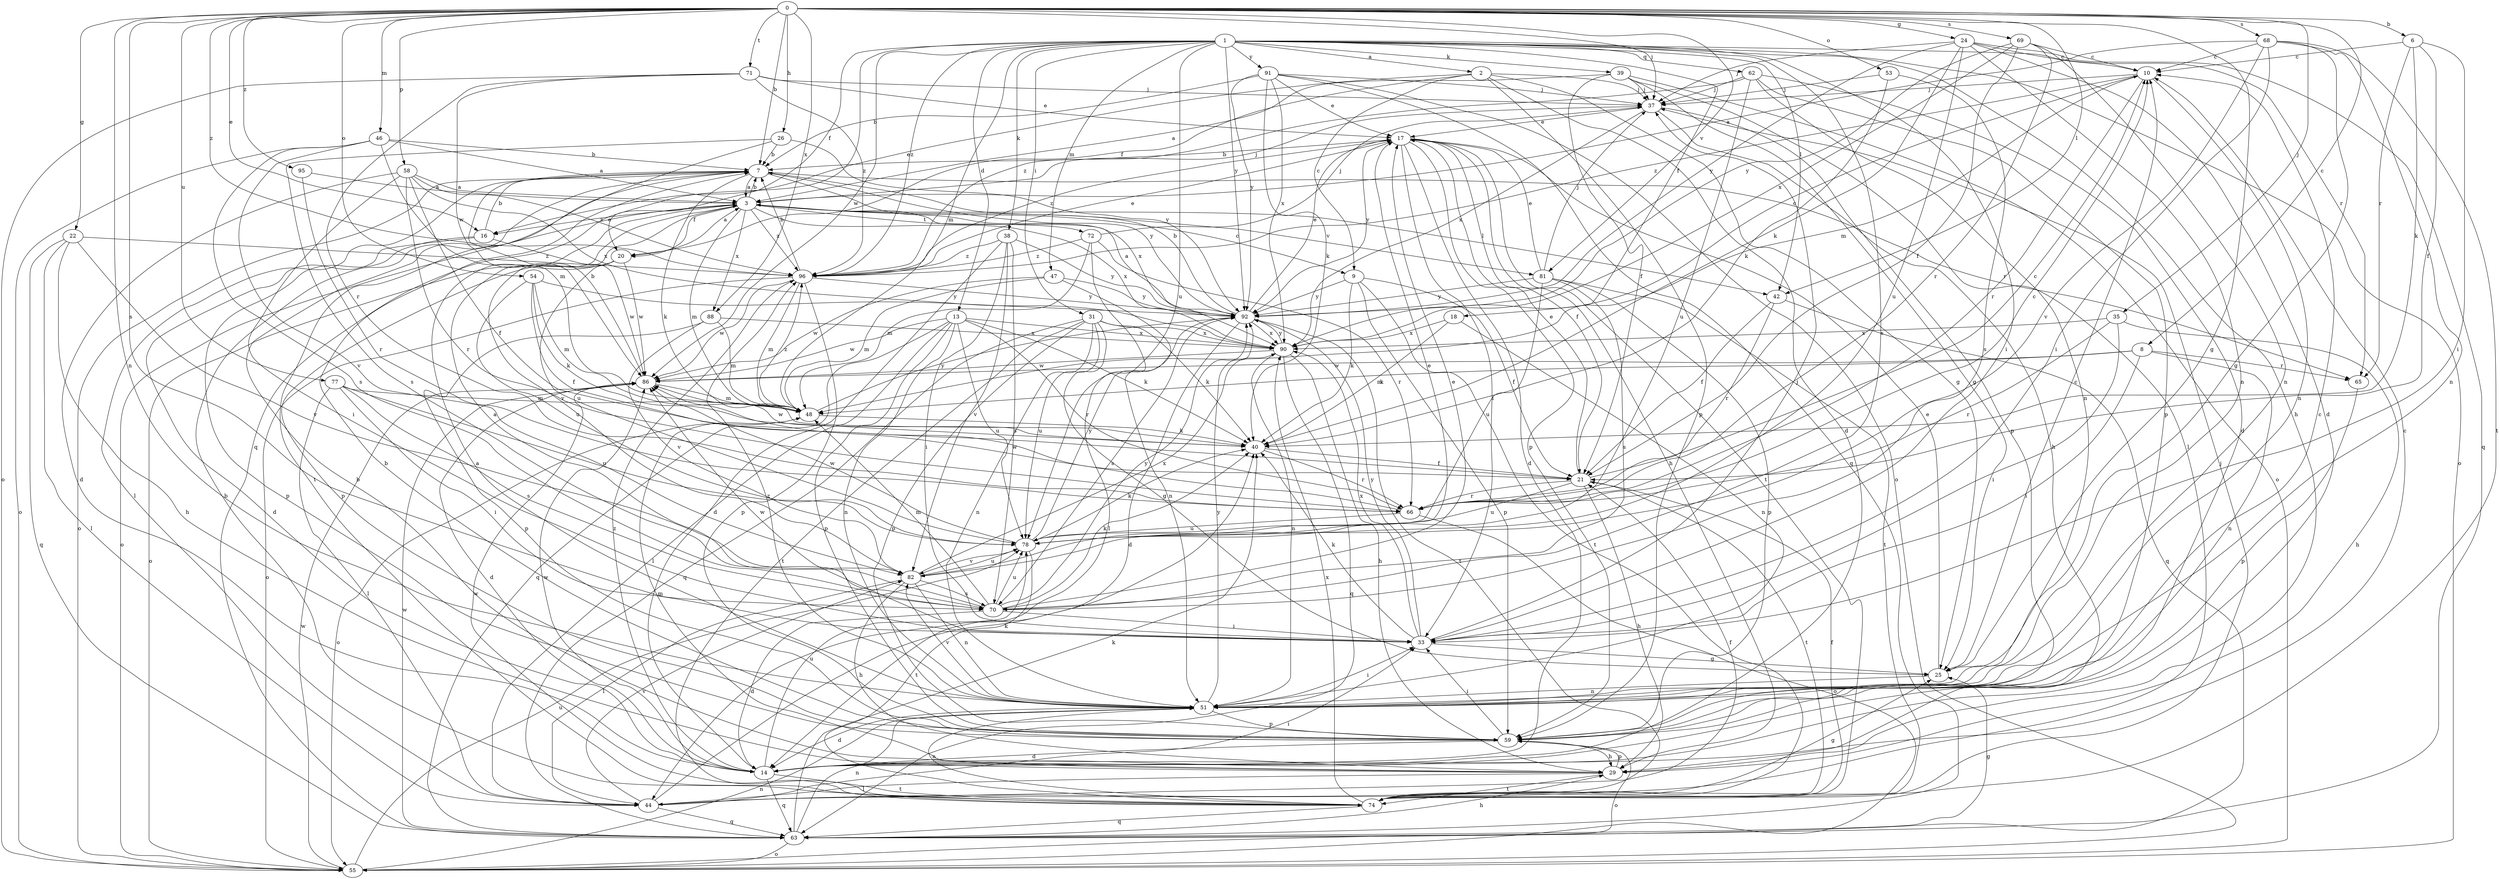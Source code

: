 strict digraph  {
0;
1;
2;
3;
6;
7;
8;
9;
10;
13;
14;
16;
17;
18;
20;
21;
22;
24;
25;
26;
29;
31;
33;
35;
37;
38;
39;
40;
42;
44;
46;
47;
48;
51;
53;
54;
55;
58;
59;
62;
63;
65;
66;
68;
69;
70;
71;
72;
74;
77;
78;
81;
82;
86;
88;
90;
91;
92;
95;
96;
0 -> 6  [label=b];
0 -> 7  [label=b];
0 -> 8  [label=c];
0 -> 16  [label=e];
0 -> 22  [label=g];
0 -> 24  [label=g];
0 -> 25  [label=g];
0 -> 26  [label=h];
0 -> 35  [label=j];
0 -> 37  [label=j];
0 -> 42  [label=l];
0 -> 46  [label=m];
0 -> 51  [label=n];
0 -> 53  [label=o];
0 -> 54  [label=o];
0 -> 58  [label=p];
0 -> 68  [label=s];
0 -> 69  [label=s];
0 -> 70  [label=s];
0 -> 71  [label=t];
0 -> 77  [label=u];
0 -> 81  [label=v];
0 -> 88  [label=x];
0 -> 95  [label=z];
0 -> 96  [label=z];
1 -> 2  [label=a];
1 -> 13  [label=d];
1 -> 18  [label=f];
1 -> 20  [label=f];
1 -> 29  [label=h];
1 -> 31  [label=i];
1 -> 33  [label=i];
1 -> 38  [label=k];
1 -> 39  [label=k];
1 -> 42  [label=l];
1 -> 47  [label=m];
1 -> 48  [label=m];
1 -> 55  [label=o];
1 -> 62  [label=q];
1 -> 63  [label=q];
1 -> 65  [label=r];
1 -> 70  [label=s];
1 -> 78  [label=u];
1 -> 86  [label=w];
1 -> 91  [label=y];
1 -> 92  [label=y];
1 -> 96  [label=z];
2 -> 9  [label=c];
2 -> 14  [label=d];
2 -> 16  [label=e];
2 -> 20  [label=f];
2 -> 25  [label=g];
2 -> 37  [label=j];
2 -> 59  [label=p];
3 -> 7  [label=b];
3 -> 9  [label=c];
3 -> 16  [label=e];
3 -> 20  [label=f];
3 -> 37  [label=j];
3 -> 42  [label=l];
3 -> 48  [label=m];
3 -> 55  [label=o];
3 -> 72  [label=t];
3 -> 81  [label=v];
3 -> 82  [label=v];
3 -> 88  [label=x];
3 -> 90  [label=x];
3 -> 96  [label=z];
6 -> 10  [label=c];
6 -> 21  [label=f];
6 -> 33  [label=i];
6 -> 40  [label=k];
6 -> 65  [label=r];
7 -> 3  [label=a];
7 -> 40  [label=k];
7 -> 44  [label=l];
7 -> 55  [label=o];
7 -> 65  [label=r];
7 -> 90  [label=x];
7 -> 92  [label=y];
8 -> 33  [label=i];
8 -> 48  [label=m];
8 -> 51  [label=n];
8 -> 65  [label=r];
8 -> 86  [label=w];
9 -> 21  [label=f];
9 -> 40  [label=k];
9 -> 59  [label=p];
9 -> 74  [label=t];
9 -> 92  [label=y];
10 -> 37  [label=j];
10 -> 48  [label=m];
10 -> 51  [label=n];
10 -> 66  [label=r];
10 -> 96  [label=z];
13 -> 40  [label=k];
13 -> 44  [label=l];
13 -> 51  [label=n];
13 -> 59  [label=p];
13 -> 63  [label=q];
13 -> 66  [label=r];
13 -> 78  [label=u];
13 -> 86  [label=w];
13 -> 90  [label=x];
14 -> 10  [label=c];
14 -> 63  [label=q];
14 -> 74  [label=t];
14 -> 78  [label=u];
14 -> 86  [label=w];
14 -> 96  [label=z];
16 -> 7  [label=b];
16 -> 14  [label=d];
16 -> 59  [label=p];
16 -> 86  [label=w];
17 -> 7  [label=b];
17 -> 14  [label=d];
17 -> 21  [label=f];
17 -> 29  [label=h];
17 -> 33  [label=i];
17 -> 59  [label=p];
17 -> 74  [label=t];
17 -> 92  [label=y];
17 -> 96  [label=z];
18 -> 40  [label=k];
18 -> 51  [label=n];
18 -> 90  [label=x];
20 -> 3  [label=a];
20 -> 55  [label=o];
20 -> 59  [label=p];
20 -> 78  [label=u];
20 -> 86  [label=w];
21 -> 10  [label=c];
21 -> 17  [label=e];
21 -> 29  [label=h];
21 -> 66  [label=r];
21 -> 74  [label=t];
21 -> 78  [label=u];
22 -> 29  [label=h];
22 -> 44  [label=l];
22 -> 63  [label=q];
22 -> 82  [label=v];
22 -> 96  [label=z];
24 -> 10  [label=c];
24 -> 14  [label=d];
24 -> 37  [label=j];
24 -> 40  [label=k];
24 -> 51  [label=n];
24 -> 63  [label=q];
24 -> 78  [label=u];
24 -> 92  [label=y];
25 -> 10  [label=c];
25 -> 17  [label=e];
25 -> 51  [label=n];
26 -> 7  [label=b];
26 -> 70  [label=s];
26 -> 74  [label=t];
26 -> 92  [label=y];
29 -> 7  [label=b];
29 -> 44  [label=l];
29 -> 48  [label=m];
29 -> 59  [label=p];
29 -> 74  [label=t];
31 -> 25  [label=g];
31 -> 40  [label=k];
31 -> 51  [label=n];
31 -> 59  [label=p];
31 -> 63  [label=q];
31 -> 74  [label=t];
31 -> 78  [label=u];
31 -> 90  [label=x];
33 -> 25  [label=g];
33 -> 37  [label=j];
33 -> 40  [label=k];
33 -> 86  [label=w];
33 -> 90  [label=x];
33 -> 92  [label=y];
35 -> 29  [label=h];
35 -> 33  [label=i];
35 -> 66  [label=r];
35 -> 90  [label=x];
37 -> 17  [label=e];
37 -> 29  [label=h];
37 -> 59  [label=p];
37 -> 90  [label=x];
38 -> 14  [label=d];
38 -> 33  [label=i];
38 -> 70  [label=s];
38 -> 82  [label=v];
38 -> 92  [label=y];
38 -> 96  [label=z];
39 -> 3  [label=a];
39 -> 21  [label=f];
39 -> 25  [label=g];
39 -> 37  [label=j];
39 -> 44  [label=l];
39 -> 55  [label=o];
40 -> 21  [label=f];
40 -> 66  [label=r];
40 -> 86  [label=w];
42 -> 21  [label=f];
42 -> 63  [label=q];
42 -> 66  [label=r];
44 -> 21  [label=f];
44 -> 25  [label=g];
44 -> 33  [label=i];
44 -> 40  [label=k];
44 -> 63  [label=q];
44 -> 82  [label=v];
46 -> 3  [label=a];
46 -> 7  [label=b];
46 -> 48  [label=m];
46 -> 55  [label=o];
46 -> 70  [label=s];
46 -> 82  [label=v];
47 -> 48  [label=m];
47 -> 51  [label=n];
47 -> 86  [label=w];
47 -> 92  [label=y];
48 -> 40  [label=k];
48 -> 55  [label=o];
48 -> 92  [label=y];
48 -> 96  [label=z];
51 -> 3  [label=a];
51 -> 14  [label=d];
51 -> 33  [label=i];
51 -> 59  [label=p];
51 -> 82  [label=v];
51 -> 92  [label=y];
51 -> 96  [label=z];
53 -> 37  [label=j];
53 -> 40  [label=k];
53 -> 70  [label=s];
54 -> 21  [label=f];
54 -> 40  [label=k];
54 -> 48  [label=m];
54 -> 78  [label=u];
54 -> 92  [label=y];
55 -> 51  [label=n];
55 -> 78  [label=u];
55 -> 86  [label=w];
58 -> 3  [label=a];
58 -> 14  [label=d];
58 -> 21  [label=f];
58 -> 33  [label=i];
58 -> 66  [label=r];
58 -> 90  [label=x];
58 -> 96  [label=z];
59 -> 7  [label=b];
59 -> 10  [label=c];
59 -> 14  [label=d];
59 -> 29  [label=h];
59 -> 33  [label=i];
59 -> 55  [label=o];
62 -> 14  [label=d];
62 -> 37  [label=j];
62 -> 51  [label=n];
62 -> 59  [label=p];
62 -> 78  [label=u];
62 -> 96  [label=z];
63 -> 25  [label=g];
63 -> 29  [label=h];
63 -> 40  [label=k];
63 -> 51  [label=n];
63 -> 55  [label=o];
63 -> 86  [label=w];
65 -> 59  [label=p];
66 -> 10  [label=c];
66 -> 55  [label=o];
66 -> 78  [label=u];
66 -> 86  [label=w];
68 -> 3  [label=a];
68 -> 10  [label=c];
68 -> 25  [label=g];
68 -> 33  [label=i];
68 -> 51  [label=n];
68 -> 74  [label=t];
68 -> 82  [label=v];
69 -> 10  [label=c];
69 -> 21  [label=f];
69 -> 51  [label=n];
69 -> 66  [label=r];
69 -> 90  [label=x];
69 -> 92  [label=y];
70 -> 3  [label=a];
70 -> 14  [label=d];
70 -> 17  [label=e];
70 -> 33  [label=i];
70 -> 40  [label=k];
70 -> 48  [label=m];
70 -> 78  [label=u];
70 -> 92  [label=y];
71 -> 17  [label=e];
71 -> 37  [label=j];
71 -> 55  [label=o];
71 -> 66  [label=r];
71 -> 86  [label=w];
71 -> 96  [label=z];
72 -> 37  [label=j];
72 -> 44  [label=l];
72 -> 48  [label=m];
72 -> 66  [label=r];
72 -> 96  [label=z];
74 -> 7  [label=b];
74 -> 21  [label=f];
74 -> 37  [label=j];
74 -> 51  [label=n];
74 -> 63  [label=q];
74 -> 86  [label=w];
74 -> 90  [label=x];
77 -> 33  [label=i];
77 -> 44  [label=l];
77 -> 48  [label=m];
77 -> 70  [label=s];
77 -> 78  [label=u];
78 -> 40  [label=k];
78 -> 74  [label=t];
78 -> 82  [label=v];
78 -> 86  [label=w];
78 -> 92  [label=y];
81 -> 17  [label=e];
81 -> 37  [label=j];
81 -> 59  [label=p];
81 -> 70  [label=s];
81 -> 74  [label=t];
81 -> 78  [label=u];
81 -> 92  [label=y];
82 -> 17  [label=e];
82 -> 29  [label=h];
82 -> 44  [label=l];
82 -> 51  [label=n];
82 -> 70  [label=s];
82 -> 78  [label=u];
82 -> 90  [label=x];
86 -> 7  [label=b];
86 -> 14  [label=d];
86 -> 48  [label=m];
88 -> 48  [label=m];
88 -> 59  [label=p];
88 -> 82  [label=v];
88 -> 90  [label=x];
90 -> 10  [label=c];
90 -> 29  [label=h];
90 -> 51  [label=n];
90 -> 63  [label=q];
90 -> 86  [label=w];
90 -> 92  [label=y];
91 -> 7  [label=b];
91 -> 17  [label=e];
91 -> 37  [label=j];
91 -> 40  [label=k];
91 -> 55  [label=o];
91 -> 63  [label=q];
91 -> 90  [label=x];
91 -> 92  [label=y];
92 -> 3  [label=a];
92 -> 7  [label=b];
92 -> 14  [label=d];
92 -> 17  [label=e];
92 -> 70  [label=s];
92 -> 74  [label=t];
92 -> 90  [label=x];
95 -> 3  [label=a];
95 -> 66  [label=r];
96 -> 7  [label=b];
96 -> 17  [label=e];
96 -> 48  [label=m];
96 -> 55  [label=o];
96 -> 59  [label=p];
96 -> 86  [label=w];
96 -> 92  [label=y];
}

